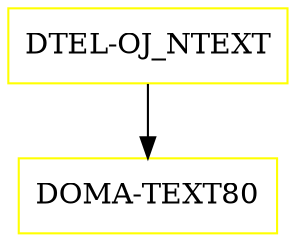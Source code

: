 digraph G {
  "DTEL-OJ_NTEXT" [shape=box,color=yellow];
  "DOMA-TEXT80" [shape=box,color=yellow,URL="./DOMA_TEXT80.html"];
  "DTEL-OJ_NTEXT" -> "DOMA-TEXT80";
}
